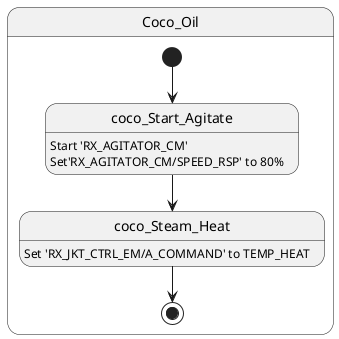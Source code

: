 !define RX_AGITATOR_CM  HS-1657
!define TEMP_HEAT   2
@startuml

state Coco_Oil{

[*] --> coco_Start_Agitate
coco_Start_Agitate: Start 'RX_AGITATOR_CM'
coco_Start_Agitate: Set'RX_AGITATOR_CM/SPEED_RSP' to 80%

coco_Start_Agitate --> coco_Steam_Heat
coco_Steam_Heat: Set 'RX_JKT_CTRL_EM/A_COMMAND' to TEMP_HEAT

coco_Steam_Heat --> [*]

}

@enduml